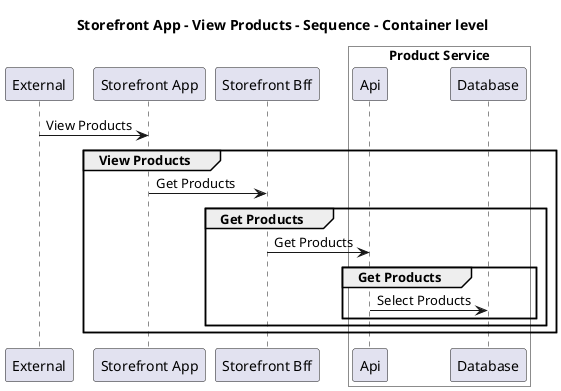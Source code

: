 @startuml

title Storefront App - View Products - Sequence - Container level

participant "External" as C4InterFlow.SoftwareSystems.ExternalSystem
participant "Storefront App" as ECommercePlatform.SoftwareSystems.StorefrontApp
participant "Storefront Bff" as ECommercePlatform.SoftwareSystems.StorefrontBff

box "Product Service" #White
    participant "Api" as ECommercePlatform.SoftwareSystems.ProductService.Containers.Api
    participant "Database" as ECommercePlatform.SoftwareSystems.ProductService.Containers.Database
end box


C4InterFlow.SoftwareSystems.ExternalSystem -> ECommercePlatform.SoftwareSystems.StorefrontApp : View Products
group View Products
ECommercePlatform.SoftwareSystems.StorefrontApp -> ECommercePlatform.SoftwareSystems.StorefrontBff : Get Products
group Get Products
ECommercePlatform.SoftwareSystems.StorefrontBff -> ECommercePlatform.SoftwareSystems.ProductService.Containers.Api : Get Products
group Get Products
ECommercePlatform.SoftwareSystems.ProductService.Containers.Api -> ECommercePlatform.SoftwareSystems.ProductService.Containers.Database : Select Products
end
end
end


@enduml
